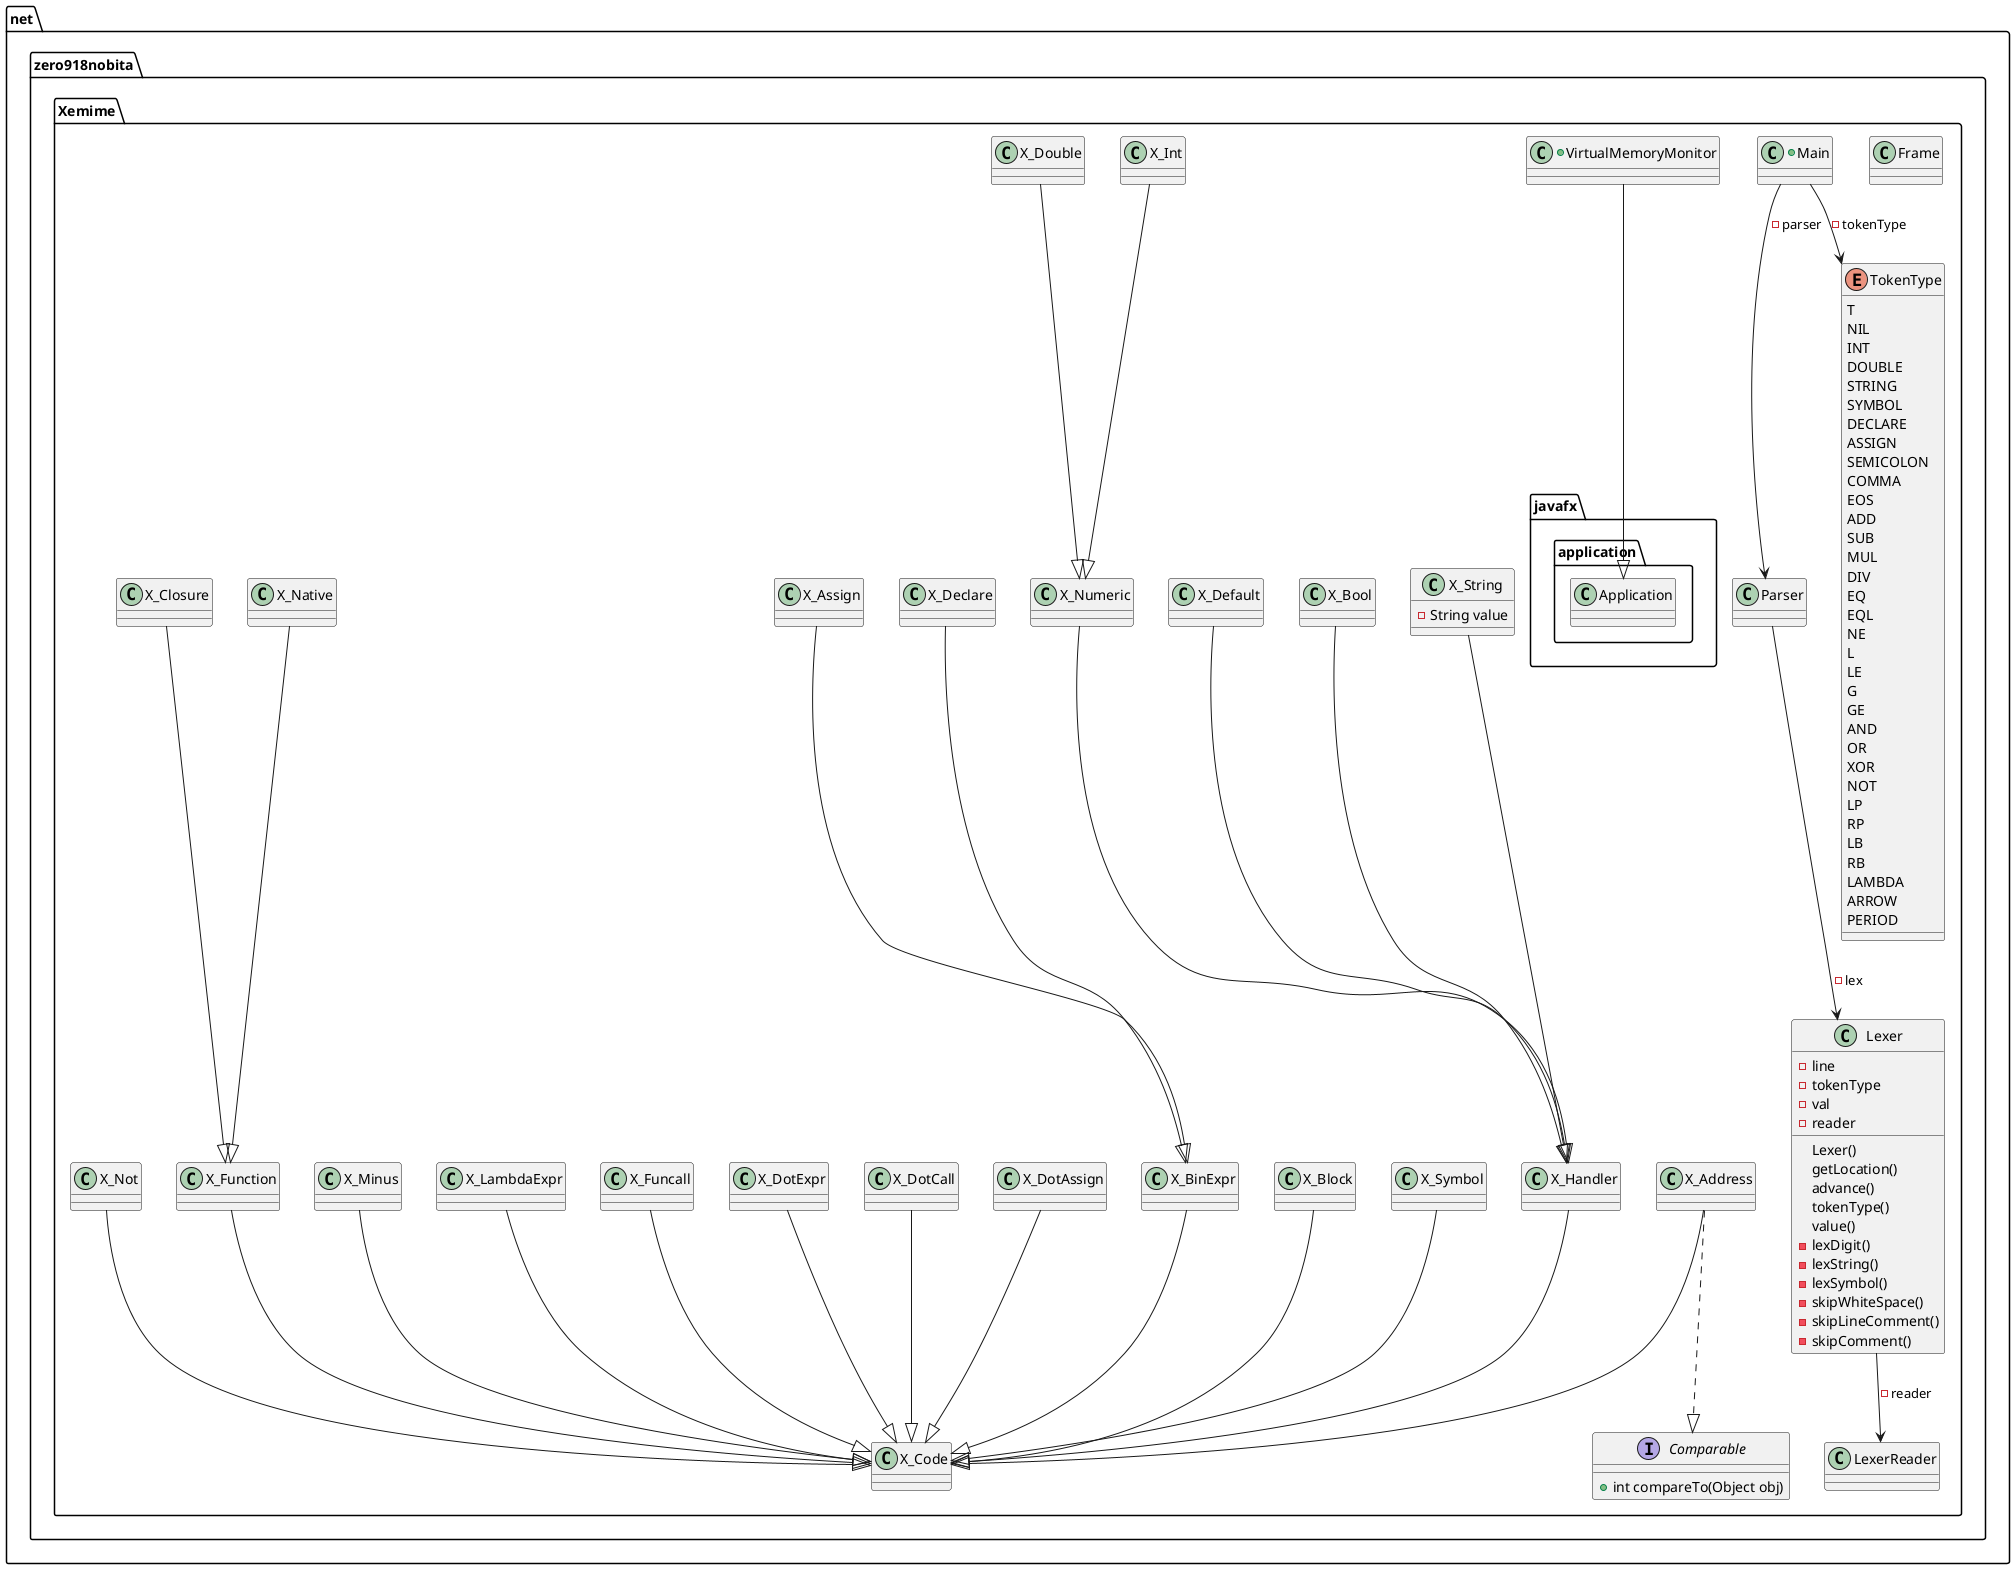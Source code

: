 @startuml{xemime.png}

package net.zero918nobita.Xemime {

    class Frame {
    }

    class Lexer {
        -line
        -tokenType
        -val
        -reader
        Lexer()
        getLocation()
        advance()
        tokenType()
        value()
        -lexDigit()
        -lexString()
        -lexSymbol()
        -skipWhiteSpace()
        -skipLineComment()
        -skipComment()
    }

    Lexer --> LexerReader : -reader

    class LexerReader {
    }

    +class Main {
    }

    Main --> TokenType : -tokenType
    Main --> Parser : -parser

    class Parser {
    }

    Parser --> Lexer : -lex

    enum TokenType {
        T
        NIL
        INT
        DOUBLE
        STRING
        SYMBOL
        DECLARE
        ASSIGN
        SEMICOLON
        COMMA
        EOS
        ADD
        SUB
        MUL
        DIV
        EQ
        EQL
        NE
        L
        LE
        G
        GE
        AND
        OR
        XOR
        NOT
        LP
        RP
        LB
        RB
        LAMBDA
        ARROW
        PERIOD
    }

    +class VirtualMemoryMonitor {
    }

    VirtualMemoryMonitor --|> javafx.application.Application

    class X_Address {
    }

    X_Address --|> X_Code
    X_Address ..|> Comparable

    class X_Assign {
    }

    X_Assign --|> X_BinExpr

    class X_BinExpr {
    }

    X_BinExpr --|> X_Code

    class X_Block {
    }

    X_Block --|> X_Code

    class X_Bool {
    }

    X_Bool --|> X_Handler

    class X_Closure {
    }

    X_Closure --|> X_Function

    class X_Code {
    }

    class X_Declare {
    }

    X_Declare --|> X_BinExpr

    class X_Default {
    }

    X_Default --|> X_Handler

    class X_DotAssign {
    }

    X_DotAssign --|> X_Code

    class X_DotCall {
    }

    X_DotCall --|> X_Code

    class X_DotExpr {
    }

    X_DotExpr --|> X_Code

    class X_Double {
    }

    X_Double --|> X_Numeric

    class X_Funcall {
    }

    X_Funcall --|> X_Code

    class X_Function {
    }

    X_Function --|> X_Code

    class X_Handler {
    }

    X_Handler --|> X_Code

    class X_Int {
    }

    X_Int --|> X_Numeric

    class X_LambdaExpr {
    }

    X_LambdaExpr --|> X_Code

    class X_Minus {
    }

    X_Minus --|> X_Code

    class X_Native {
    }

    X_Native --|> X_Function

    class X_Not {
    }

    X_Not --|> X_Code

    class X_Numeric {
    }

    X_Numeric --|> X_Handler

    class X_String {
        -String value
    }

    X_String --|> X_Handler

    class X_Symbol {
    }

    X_Symbol --|> X_Code

    interface Comparable {
        +int compareTo(Object obj)
    }

}

@enduml

